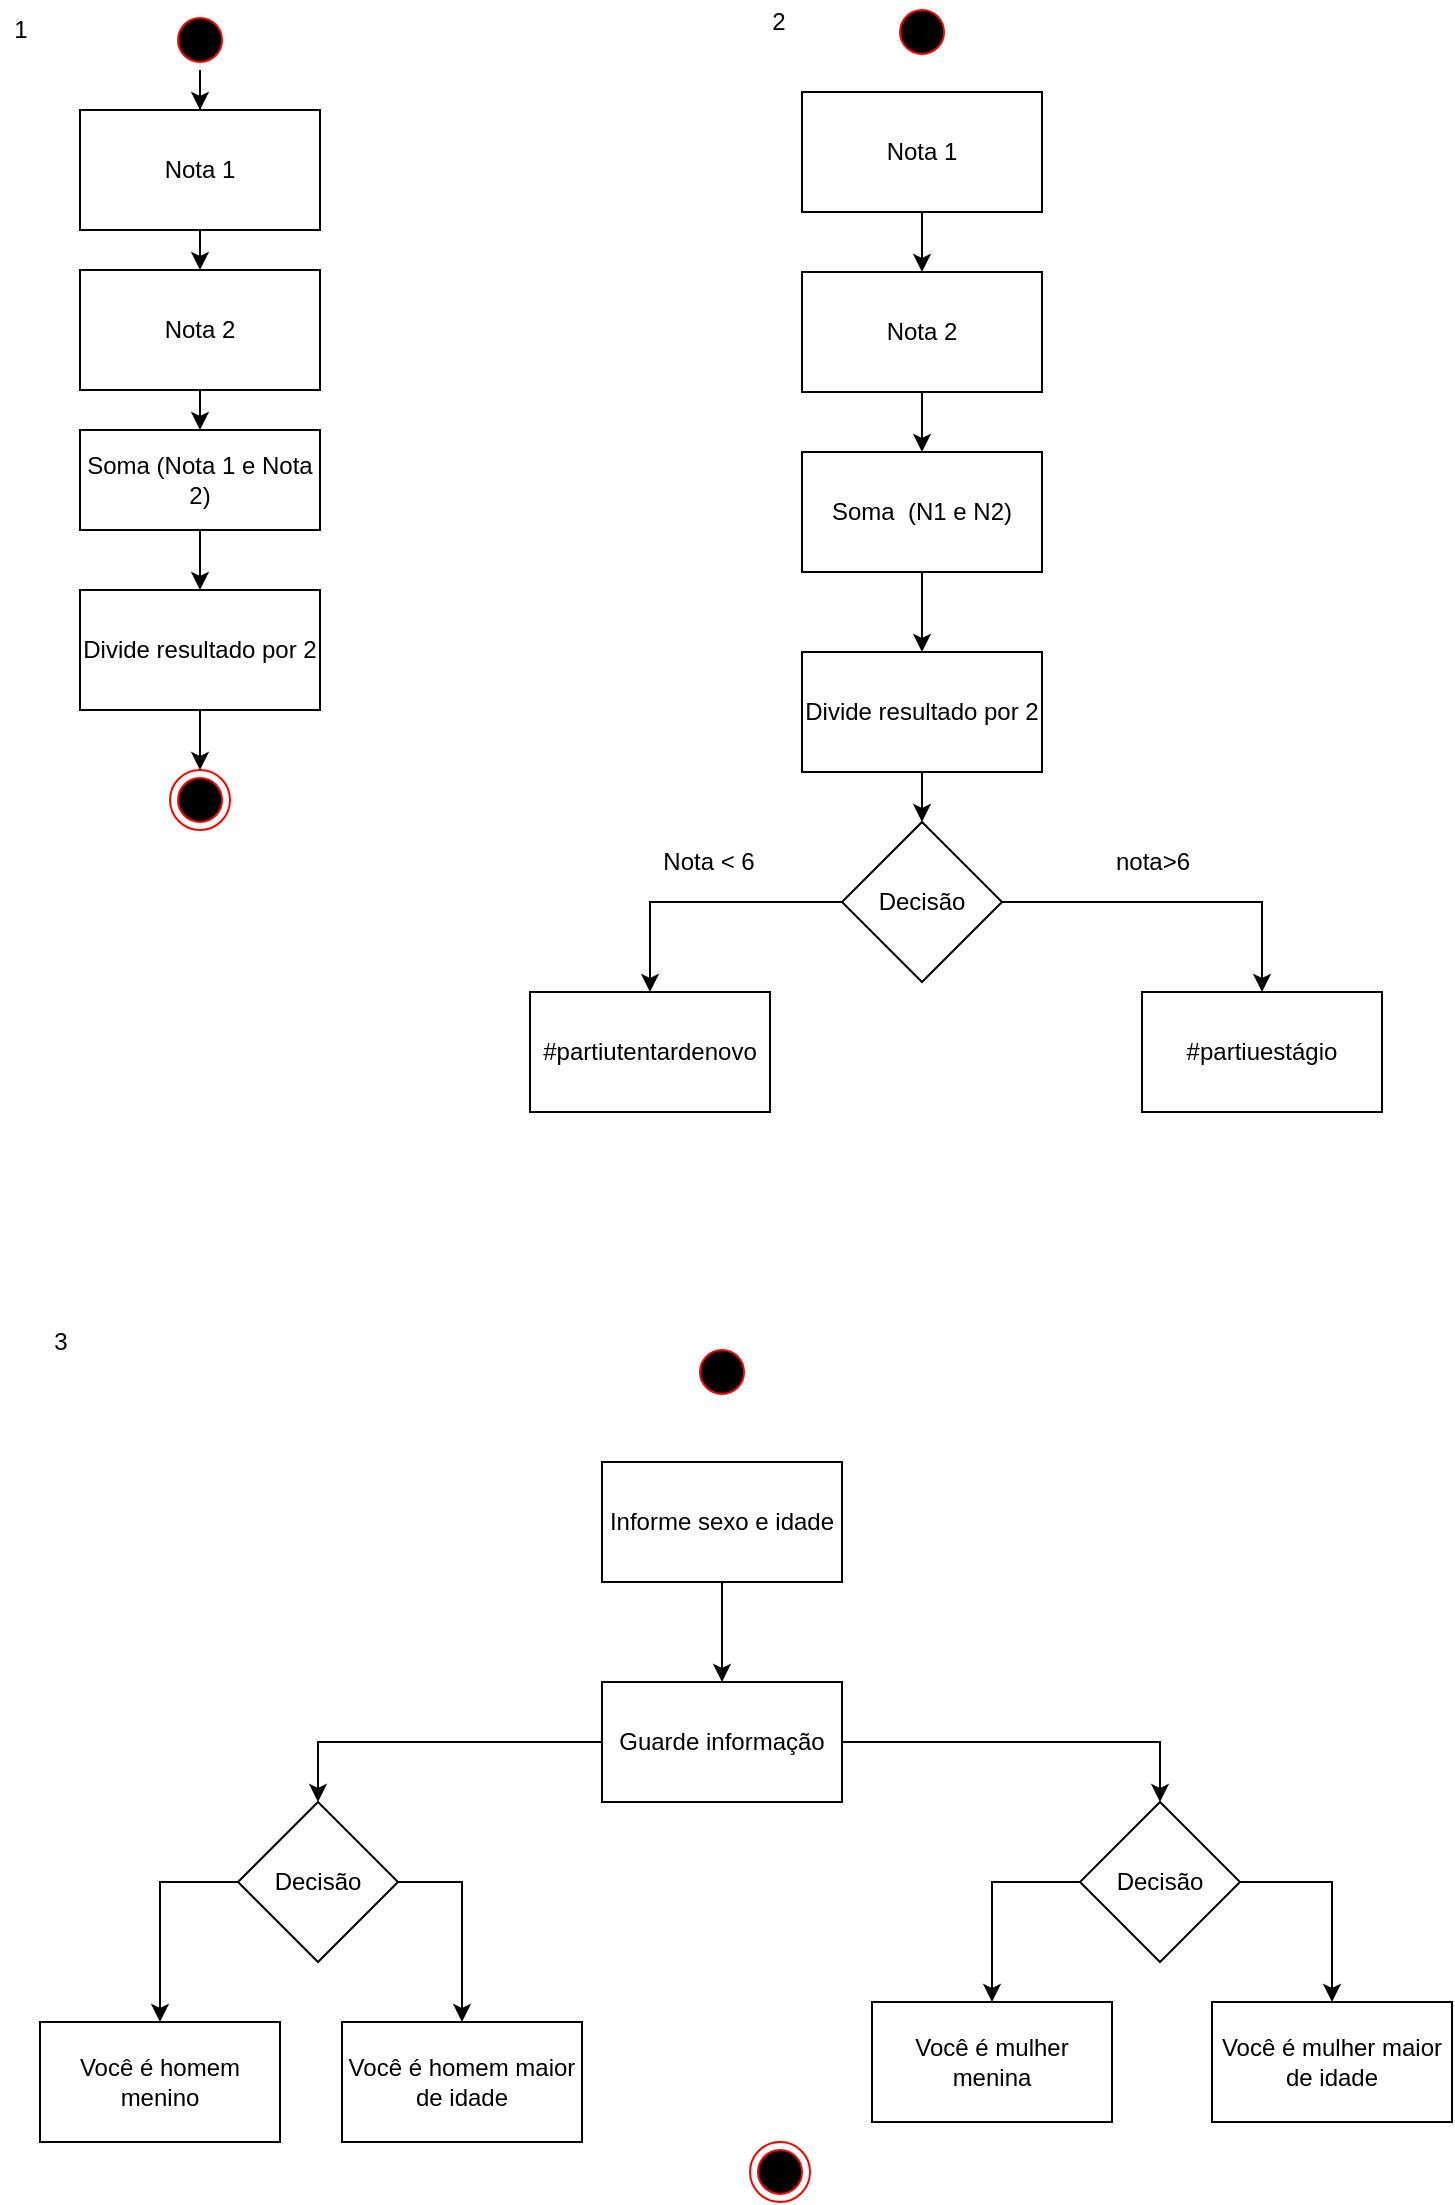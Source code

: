 <mxfile version="13.6.6" type="github">
  <diagram id="i1JJFUQrd67SbUGbEXz5" name="Page-1">
    <mxGraphModel dx="1038" dy="580" grid="1" gridSize="10" guides="1" tooltips="1" connect="1" arrows="1" fold="1" page="1" pageScale="1" pageWidth="827" pageHeight="1169" math="0" shadow="0">
      <root>
        <mxCell id="0" />
        <mxCell id="1" parent="0" />
        <mxCell id="E72JfmNM8Qj0KH0K5PJZ-11" style="edgeStyle=orthogonalEdgeStyle;rounded=0;orthogonalLoop=1;jettySize=auto;html=1;exitX=0.5;exitY=1;exitDx=0;exitDy=0;entryX=0.5;entryY=0;entryDx=0;entryDy=0;" edge="1" parent="1" source="E72JfmNM8Qj0KH0K5PJZ-1" target="E72JfmNM8Qj0KH0K5PJZ-5">
          <mxGeometry relative="1" as="geometry" />
        </mxCell>
        <mxCell id="E72JfmNM8Qj0KH0K5PJZ-1" value="Nota 1" style="rounded=0;whiteSpace=wrap;html=1;" vertex="1" parent="1">
          <mxGeometry x="64" y="74" width="120" height="60" as="geometry" />
        </mxCell>
        <mxCell id="E72JfmNM8Qj0KH0K5PJZ-2" value="" style="ellipse;html=1;shape=endState;fillColor=#000000;strokeColor=#ff0000;" vertex="1" parent="1">
          <mxGeometry x="109" y="404" width="30" height="30" as="geometry" />
        </mxCell>
        <mxCell id="E72JfmNM8Qj0KH0K5PJZ-10" style="edgeStyle=orthogonalEdgeStyle;rounded=0;orthogonalLoop=1;jettySize=auto;html=1;entryX=0.5;entryY=0;entryDx=0;entryDy=0;" edge="1" parent="1" source="E72JfmNM8Qj0KH0K5PJZ-3" target="E72JfmNM8Qj0KH0K5PJZ-1">
          <mxGeometry relative="1" as="geometry" />
        </mxCell>
        <mxCell id="E72JfmNM8Qj0KH0K5PJZ-3" value="" style="ellipse;html=1;shape=startState;fillColor=#000000;strokeColor=#ff0000;" vertex="1" parent="1">
          <mxGeometry x="109" y="24" width="30" height="30" as="geometry" />
        </mxCell>
        <mxCell id="E72JfmNM8Qj0KH0K5PJZ-12" style="edgeStyle=orthogonalEdgeStyle;rounded=0;orthogonalLoop=1;jettySize=auto;html=1;exitX=0.5;exitY=1;exitDx=0;exitDy=0;entryX=0.5;entryY=0;entryDx=0;entryDy=0;" edge="1" parent="1" source="E72JfmNM8Qj0KH0K5PJZ-5" target="E72JfmNM8Qj0KH0K5PJZ-6">
          <mxGeometry relative="1" as="geometry" />
        </mxCell>
        <mxCell id="E72JfmNM8Qj0KH0K5PJZ-5" value="Nota 2" style="rounded=0;whiteSpace=wrap;html=1;" vertex="1" parent="1">
          <mxGeometry x="64" y="154" width="120" height="60" as="geometry" />
        </mxCell>
        <mxCell id="E72JfmNM8Qj0KH0K5PJZ-13" style="edgeStyle=orthogonalEdgeStyle;rounded=0;orthogonalLoop=1;jettySize=auto;html=1;entryX=0.5;entryY=0;entryDx=0;entryDy=0;" edge="1" parent="1" source="E72JfmNM8Qj0KH0K5PJZ-6" target="E72JfmNM8Qj0KH0K5PJZ-8">
          <mxGeometry relative="1" as="geometry" />
        </mxCell>
        <mxCell id="E72JfmNM8Qj0KH0K5PJZ-6" value="Soma (Nota 1 e Nota 2)" style="rounded=0;whiteSpace=wrap;html=1;" vertex="1" parent="1">
          <mxGeometry x="64" y="234" width="120" height="50" as="geometry" />
        </mxCell>
        <mxCell id="E72JfmNM8Qj0KH0K5PJZ-28" style="edgeStyle=orthogonalEdgeStyle;rounded=0;orthogonalLoop=1;jettySize=auto;html=1;entryX=0.5;entryY=0;entryDx=0;entryDy=0;" edge="1" parent="1" source="E72JfmNM8Qj0KH0K5PJZ-7" target="E72JfmNM8Qj0KH0K5PJZ-27">
          <mxGeometry relative="1" as="geometry">
            <mxPoint x="675" y="450" as="targetPoint" />
          </mxGeometry>
        </mxCell>
        <mxCell id="E72JfmNM8Qj0KH0K5PJZ-29" style="edgeStyle=orthogonalEdgeStyle;rounded=0;orthogonalLoop=1;jettySize=auto;html=1;entryX=0.5;entryY=0;entryDx=0;entryDy=0;" edge="1" parent="1" source="E72JfmNM8Qj0KH0K5PJZ-7" target="E72JfmNM8Qj0KH0K5PJZ-26">
          <mxGeometry relative="1" as="geometry" />
        </mxCell>
        <mxCell id="E72JfmNM8Qj0KH0K5PJZ-7" value="Decisão" style="rhombus;whiteSpace=wrap;html=1;" vertex="1" parent="1">
          <mxGeometry x="445" y="430" width="80" height="80" as="geometry" />
        </mxCell>
        <mxCell id="E72JfmNM8Qj0KH0K5PJZ-14" style="edgeStyle=orthogonalEdgeStyle;rounded=0;orthogonalLoop=1;jettySize=auto;html=1;entryX=0.5;entryY=0;entryDx=0;entryDy=0;" edge="1" parent="1" source="E72JfmNM8Qj0KH0K5PJZ-8" target="E72JfmNM8Qj0KH0K5PJZ-2">
          <mxGeometry relative="1" as="geometry" />
        </mxCell>
        <mxCell id="E72JfmNM8Qj0KH0K5PJZ-8" value="Divide resultado por 2" style="rounded=0;whiteSpace=wrap;html=1;" vertex="1" parent="1">
          <mxGeometry x="64" y="314" width="120" height="60" as="geometry" />
        </mxCell>
        <mxCell id="E72JfmNM8Qj0KH0K5PJZ-15" value="1&lt;br&gt;" style="text;html=1;align=center;verticalAlign=middle;resizable=0;points=[];autosize=1;" vertex="1" parent="1">
          <mxGeometry x="24" y="24" width="20" height="20" as="geometry" />
        </mxCell>
        <mxCell id="E72JfmNM8Qj0KH0K5PJZ-16" value="2&lt;br&gt;" style="text;html=1;align=center;verticalAlign=middle;resizable=0;points=[];autosize=1;" vertex="1" parent="1">
          <mxGeometry x="403" y="20" width="20" height="20" as="geometry" />
        </mxCell>
        <mxCell id="E72JfmNM8Qj0KH0K5PJZ-20" value="" style="ellipse;html=1;shape=startState;fillColor=#000000;strokeColor=#ff0000;" vertex="1" parent="1">
          <mxGeometry x="470" y="20" width="30" height="30" as="geometry" />
        </mxCell>
        <mxCell id="E72JfmNM8Qj0KH0K5PJZ-32" style="edgeStyle=orthogonalEdgeStyle;rounded=0;orthogonalLoop=1;jettySize=auto;html=1;entryX=0.5;entryY=0;entryDx=0;entryDy=0;" edge="1" parent="1" source="E72JfmNM8Qj0KH0K5PJZ-21" target="E72JfmNM8Qj0KH0K5PJZ-24">
          <mxGeometry relative="1" as="geometry" />
        </mxCell>
        <mxCell id="E72JfmNM8Qj0KH0K5PJZ-21" value="Nota 1" style="rounded=0;whiteSpace=wrap;html=1;" vertex="1" parent="1">
          <mxGeometry x="425" y="65" width="120" height="60" as="geometry" />
        </mxCell>
        <mxCell id="E72JfmNM8Qj0KH0K5PJZ-34" style="edgeStyle=orthogonalEdgeStyle;rounded=0;orthogonalLoop=1;jettySize=auto;html=1;entryX=0.5;entryY=0;entryDx=0;entryDy=0;" edge="1" parent="1" source="E72JfmNM8Qj0KH0K5PJZ-22" target="E72JfmNM8Qj0KH0K5PJZ-25">
          <mxGeometry relative="1" as="geometry" />
        </mxCell>
        <mxCell id="E72JfmNM8Qj0KH0K5PJZ-22" value="Soma&amp;nbsp; (N1 e N2)" style="rounded=0;whiteSpace=wrap;html=1;" vertex="1" parent="1">
          <mxGeometry x="425" y="245" width="120" height="60" as="geometry" />
        </mxCell>
        <mxCell id="E72JfmNM8Qj0KH0K5PJZ-33" style="edgeStyle=orthogonalEdgeStyle;rounded=0;orthogonalLoop=1;jettySize=auto;html=1;entryX=0.5;entryY=0;entryDx=0;entryDy=0;" edge="1" parent="1" source="E72JfmNM8Qj0KH0K5PJZ-24" target="E72JfmNM8Qj0KH0K5PJZ-22">
          <mxGeometry relative="1" as="geometry" />
        </mxCell>
        <mxCell id="E72JfmNM8Qj0KH0K5PJZ-24" value="Nota 2" style="rounded=0;whiteSpace=wrap;html=1;" vertex="1" parent="1">
          <mxGeometry x="425" y="155" width="120" height="60" as="geometry" />
        </mxCell>
        <mxCell id="E72JfmNM8Qj0KH0K5PJZ-35" style="edgeStyle=orthogonalEdgeStyle;rounded=0;orthogonalLoop=1;jettySize=auto;html=1;entryX=0.5;entryY=0;entryDx=0;entryDy=0;" edge="1" parent="1" source="E72JfmNM8Qj0KH0K5PJZ-25" target="E72JfmNM8Qj0KH0K5PJZ-7">
          <mxGeometry relative="1" as="geometry" />
        </mxCell>
        <mxCell id="E72JfmNM8Qj0KH0K5PJZ-25" value="Divide resultado por 2" style="rounded=0;whiteSpace=wrap;html=1;" vertex="1" parent="1">
          <mxGeometry x="425" y="345" width="120" height="60" as="geometry" />
        </mxCell>
        <mxCell id="E72JfmNM8Qj0KH0K5PJZ-26" value="#partiutentardenovo" style="rounded=0;whiteSpace=wrap;html=1;" vertex="1" parent="1">
          <mxGeometry x="289" y="515" width="120" height="60" as="geometry" />
        </mxCell>
        <mxCell id="E72JfmNM8Qj0KH0K5PJZ-27" value="#partiuestágio" style="rounded=0;whiteSpace=wrap;html=1;" vertex="1" parent="1">
          <mxGeometry x="595" y="515" width="120" height="60" as="geometry" />
        </mxCell>
        <mxCell id="E72JfmNM8Qj0KH0K5PJZ-30" value="Nota &amp;lt; 6" style="text;html=1;align=center;verticalAlign=middle;resizable=0;points=[];autosize=1;" vertex="1" parent="1">
          <mxGeometry x="348" y="440" width="60" height="20" as="geometry" />
        </mxCell>
        <mxCell id="E72JfmNM8Qj0KH0K5PJZ-31" value="nota&amp;gt;6" style="text;html=1;align=center;verticalAlign=middle;resizable=0;points=[];autosize=1;" vertex="1" parent="1">
          <mxGeometry x="575" y="440" width="50" height="20" as="geometry" />
        </mxCell>
        <mxCell id="E72JfmNM8Qj0KH0K5PJZ-74" style="edgeStyle=orthogonalEdgeStyle;rounded=0;orthogonalLoop=1;jettySize=auto;html=1;entryX=0.5;entryY=0;entryDx=0;entryDy=0;" edge="1" parent="1" source="E72JfmNM8Qj0KH0K5PJZ-38" target="E72JfmNM8Qj0KH0K5PJZ-71">
          <mxGeometry relative="1" as="geometry" />
        </mxCell>
        <mxCell id="E72JfmNM8Qj0KH0K5PJZ-38" value="Informe sexo e idade" style="rounded=0;whiteSpace=wrap;html=1;" vertex="1" parent="1">
          <mxGeometry x="325" y="750" width="120" height="60" as="geometry" />
        </mxCell>
        <mxCell id="E72JfmNM8Qj0KH0K5PJZ-63" style="edgeStyle=orthogonalEdgeStyle;rounded=0;orthogonalLoop=1;jettySize=auto;html=1;entryX=0.5;entryY=0;entryDx=0;entryDy=0;exitX=0;exitY=0.5;exitDx=0;exitDy=0;" edge="1" parent="1" source="E72JfmNM8Qj0KH0K5PJZ-39" target="E72JfmNM8Qj0KH0K5PJZ-45">
          <mxGeometry relative="1" as="geometry">
            <mxPoint x="244" y="880" as="targetPoint" />
          </mxGeometry>
        </mxCell>
        <mxCell id="E72JfmNM8Qj0KH0K5PJZ-68" style="edgeStyle=orthogonalEdgeStyle;rounded=0;orthogonalLoop=1;jettySize=auto;html=1;entryX=0.5;entryY=0;entryDx=0;entryDy=0;exitX=1;exitY=0.5;exitDx=0;exitDy=0;" edge="1" parent="1" source="E72JfmNM8Qj0KH0K5PJZ-39" target="E72JfmNM8Qj0KH0K5PJZ-46">
          <mxGeometry relative="1" as="geometry" />
        </mxCell>
        <mxCell id="E72JfmNM8Qj0KH0K5PJZ-39" value="Decisão" style="rhombus;whiteSpace=wrap;html=1;" vertex="1" parent="1">
          <mxGeometry x="143" y="920" width="80" height="80" as="geometry" />
        </mxCell>
        <mxCell id="E72JfmNM8Qj0KH0K5PJZ-41" value="" style="ellipse;html=1;shape=startState;fillColor=#000000;strokeColor=#ff0000;" vertex="1" parent="1">
          <mxGeometry x="370" y="690" width="30" height="30" as="geometry" />
        </mxCell>
        <mxCell id="E72JfmNM8Qj0KH0K5PJZ-42" value="Você é mulher menina" style="rounded=0;whiteSpace=wrap;html=1;" vertex="1" parent="1">
          <mxGeometry x="460" y="1020" width="120" height="60" as="geometry" />
        </mxCell>
        <mxCell id="E72JfmNM8Qj0KH0K5PJZ-43" value="3" style="text;html=1;align=center;verticalAlign=middle;resizable=0;points=[];autosize=1;" vertex="1" parent="1">
          <mxGeometry x="44" y="680" width="20" height="20" as="geometry" />
        </mxCell>
        <mxCell id="E72JfmNM8Qj0KH0K5PJZ-44" value="Você é mulher maior de idade" style="rounded=0;whiteSpace=wrap;html=1;" vertex="1" parent="1">
          <mxGeometry x="630" y="1020" width="120" height="60" as="geometry" />
        </mxCell>
        <mxCell id="E72JfmNM8Qj0KH0K5PJZ-45" value="Você é homem menino" style="rounded=0;whiteSpace=wrap;html=1;" vertex="1" parent="1">
          <mxGeometry x="44" y="1030" width="120" height="60" as="geometry" />
        </mxCell>
        <mxCell id="E72JfmNM8Qj0KH0K5PJZ-46" value="Você é homem maior de idade" style="rounded=0;whiteSpace=wrap;html=1;" vertex="1" parent="1">
          <mxGeometry x="195" y="1030" width="120" height="60" as="geometry" />
        </mxCell>
        <mxCell id="E72JfmNM8Qj0KH0K5PJZ-66" style="edgeStyle=orthogonalEdgeStyle;rounded=0;orthogonalLoop=1;jettySize=auto;html=1;entryX=0.5;entryY=0;entryDx=0;entryDy=0;exitX=0;exitY=0.5;exitDx=0;exitDy=0;" edge="1" parent="1" source="E72JfmNM8Qj0KH0K5PJZ-65" target="E72JfmNM8Qj0KH0K5PJZ-42">
          <mxGeometry relative="1" as="geometry">
            <mxPoint x="504" y="920" as="targetPoint" />
            <mxPoint x="584" y="970" as="sourcePoint" />
          </mxGeometry>
        </mxCell>
        <mxCell id="E72JfmNM8Qj0KH0K5PJZ-67" style="edgeStyle=orthogonalEdgeStyle;rounded=0;orthogonalLoop=1;jettySize=auto;html=1;entryX=0.5;entryY=0;entryDx=0;entryDy=0;exitX=1;exitY=0.5;exitDx=0;exitDy=0;" edge="1" parent="1" source="E72JfmNM8Qj0KH0K5PJZ-65" target="E72JfmNM8Qj0KH0K5PJZ-44">
          <mxGeometry relative="1" as="geometry" />
        </mxCell>
        <mxCell id="E72JfmNM8Qj0KH0K5PJZ-65" value="Decisão" style="rhombus;whiteSpace=wrap;html=1;" vertex="1" parent="1">
          <mxGeometry x="564" y="920" width="80" height="80" as="geometry" />
        </mxCell>
        <mxCell id="E72JfmNM8Qj0KH0K5PJZ-72" style="edgeStyle=orthogonalEdgeStyle;rounded=0;orthogonalLoop=1;jettySize=auto;html=1;entryX=0.5;entryY=0;entryDx=0;entryDy=0;" edge="1" parent="1" source="E72JfmNM8Qj0KH0K5PJZ-71" target="E72JfmNM8Qj0KH0K5PJZ-65">
          <mxGeometry relative="1" as="geometry" />
        </mxCell>
        <mxCell id="E72JfmNM8Qj0KH0K5PJZ-73" style="edgeStyle=orthogonalEdgeStyle;rounded=0;orthogonalLoop=1;jettySize=auto;html=1;entryX=0.5;entryY=0;entryDx=0;entryDy=0;" edge="1" parent="1" source="E72JfmNM8Qj0KH0K5PJZ-71" target="E72JfmNM8Qj0KH0K5PJZ-39">
          <mxGeometry relative="1" as="geometry" />
        </mxCell>
        <mxCell id="E72JfmNM8Qj0KH0K5PJZ-71" value="Guarde informação" style="rounded=0;whiteSpace=wrap;html=1;" vertex="1" parent="1">
          <mxGeometry x="325" y="860" width="120" height="60" as="geometry" />
        </mxCell>
        <mxCell id="E72JfmNM8Qj0KH0K5PJZ-75" value="" style="ellipse;html=1;shape=endState;fillColor=#000000;strokeColor=#ff0000;" vertex="1" parent="1">
          <mxGeometry x="399" y="1090" width="30" height="30" as="geometry" />
        </mxCell>
      </root>
    </mxGraphModel>
  </diagram>
</mxfile>
